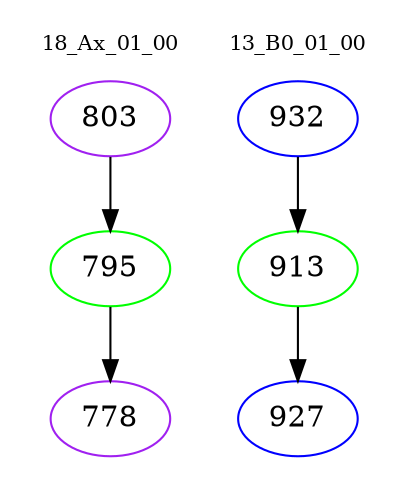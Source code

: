 digraph{
subgraph cluster_0 {
color = white
label = "18_Ax_01_00";
fontsize=10;
T0_803 [label="803", color="purple"]
T0_803 -> T0_795 [color="black"]
T0_795 [label="795", color="green"]
T0_795 -> T0_778 [color="black"]
T0_778 [label="778", color="purple"]
}
subgraph cluster_1 {
color = white
label = "13_B0_01_00";
fontsize=10;
T1_932 [label="932", color="blue"]
T1_932 -> T1_913 [color="black"]
T1_913 [label="913", color="green"]
T1_913 -> T1_927 [color="black"]
T1_927 [label="927", color="blue"]
}
}
